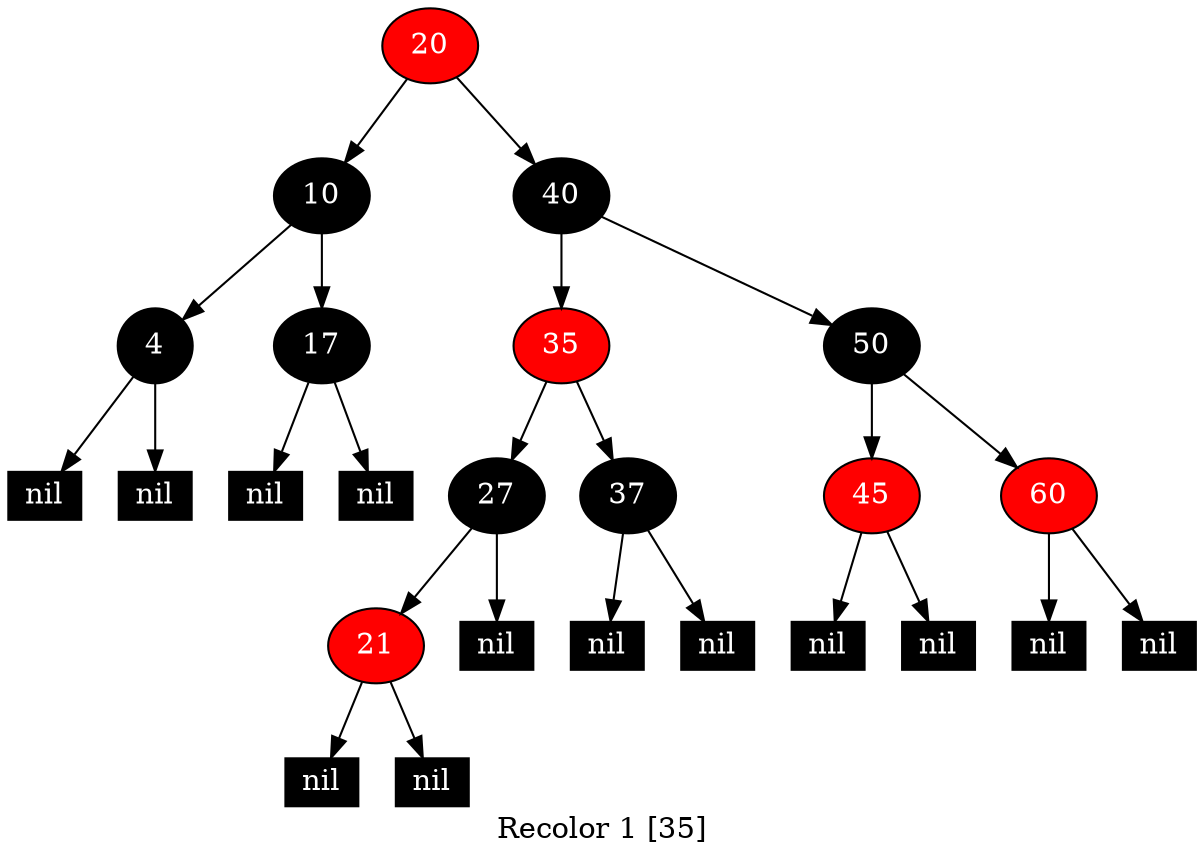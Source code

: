 digraph G {
    label="Recolor 1 [35]";
    node [width=0.5,fontcolor=white,style=filled];
    20 [fillcolor=red]
    20 -> 10
    20 -> 40
    10 [fillcolor=black]
    10 -> 4
    10 -> 17
    4 [fillcolor=black]
    4 -> NULLl4
    NULLl4 [label="nil",width=0.3,height=0.2,shape=box,fillcolor=black]
    4 -> NULLr4
    NULLr4 [label="nil",width=0.3,height=0.2,shape=box,fillcolor=black]
    17 [fillcolor=black]
    17 -> NULLl17
    NULLl17 [label="nil",width=0.3,height=0.2,shape=box,fillcolor=black]
    17 -> NULLr17
    NULLr17 [label="nil",width=0.3,height=0.2,shape=box,fillcolor=black]
    40 [fillcolor=black]
    40 -> 35
    40 -> 50
    35 [fillcolor=red]
    35 -> 27
    35 -> 37
    27 [fillcolor=black]
    27 -> 21
    27 -> NULLr27
    NULLr27 [label="nil",width=0.3,height=0.2,shape=box,fillcolor=black]
    21 [fillcolor=red]
    21 -> NULLl21
    NULLl21 [label="nil",width=0.3,height=0.2,shape=box,fillcolor=black]
    21 -> NULLr21
    NULLr21 [label="nil",width=0.3,height=0.2,shape=box,fillcolor=black]
    37 [fillcolor=black]
    37 -> NULLl37
    NULLl37 [label="nil",width=0.3,height=0.2,shape=box,fillcolor=black]
    37 -> NULLr37
    NULLr37 [label="nil",width=0.3,height=0.2,shape=box,fillcolor=black]
    50 [fillcolor=black]
    50 -> 45
    50 -> 60
    45 [fillcolor=red]
    45 -> NULLl45
    NULLl45 [label="nil",width=0.3,height=0.2,shape=box,fillcolor=black]
    45 -> NULLr45
    NULLr45 [label="nil",width=0.3,height=0.2,shape=box,fillcolor=black]
    60 [fillcolor=red]
    60 -> NULLl60
    NULLl60 [label="nil",width=0.3,height=0.2,shape=box,fillcolor=black]
    60 -> NULLr60
    NULLr60 [label="nil",width=0.3,height=0.2,shape=box,fillcolor=black]
}
